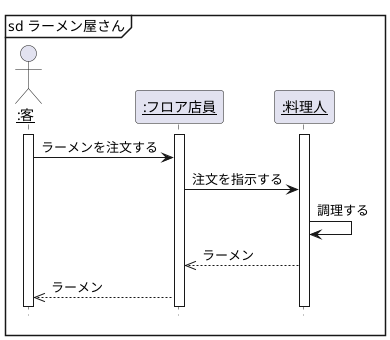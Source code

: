 @startuml  
hide footbox
Actor "<u>:客</u>"  as act
participant "<u>:フロア店員</u>" as t
participant "<u>:料理人</u>" as r
mainframe sd ラーメン屋さん
activate act
activate t
activate r
act -> t :ラーメンを注文する
t -> r :注文を指示する
r -> r :調理する
t <<-- r :ラーメン
act <<-- t :ラーメン
@enduml